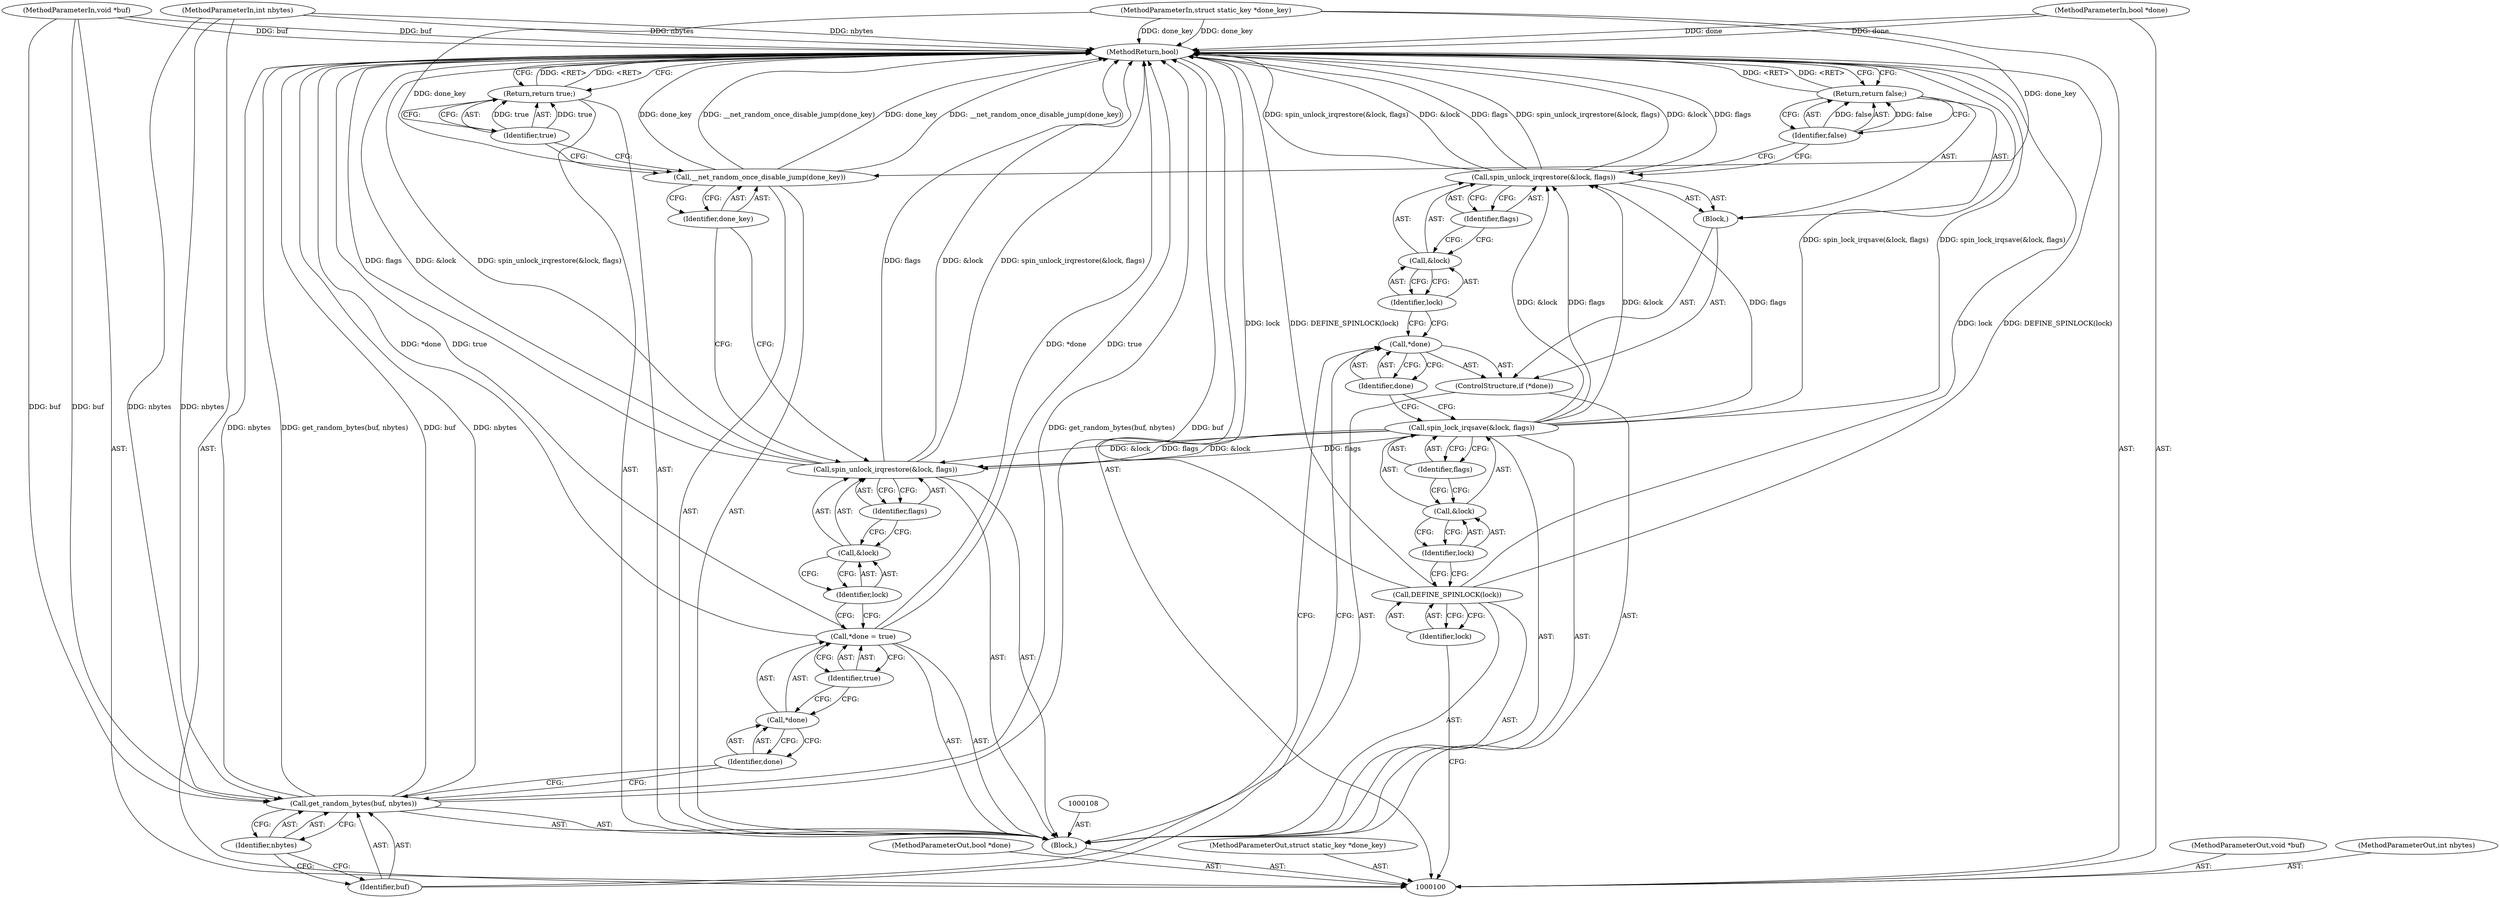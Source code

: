 digraph "1_linux_3d4405226d27b3a215e4d03cfa51f536244e5de7" {
"1000138" [label="(MethodReturn,bool)"];
"1000101" [label="(MethodParameterIn,void *buf)"];
"1000184" [label="(MethodParameterOut,void *buf)"];
"1000102" [label="(MethodParameterIn,int nbytes)"];
"1000185" [label="(MethodParameterOut,int nbytes)"];
"1000103" [label="(MethodParameterIn,bool *done)"];
"1000186" [label="(MethodParameterOut,bool *done)"];
"1000121" [label="(Return,return false;)"];
"1000122" [label="(Identifier,false)"];
"1000123" [label="(Call,get_random_bytes(buf, nbytes))"];
"1000124" [label="(Identifier,buf)"];
"1000125" [label="(Identifier,nbytes)"];
"1000129" [label="(Identifier,true)"];
"1000126" [label="(Call,*done = true)"];
"1000127" [label="(Call,*done)"];
"1000128" [label="(Identifier,done)"];
"1000130" [label="(Call,spin_unlock_irqrestore(&lock, flags))"];
"1000131" [label="(Call,&lock)"];
"1000132" [label="(Identifier,lock)"];
"1000133" [label="(Identifier,flags)"];
"1000134" [label="(Call,__net_random_once_disable_jump(done_key))"];
"1000135" [label="(Identifier,done_key)"];
"1000136" [label="(Return,return true;)"];
"1000137" [label="(Identifier,true)"];
"1000104" [label="(MethodParameterIn,struct static_key *done_key)"];
"1000187" [label="(MethodParameterOut,struct static_key *done_key)"];
"1000105" [label="(Block,)"];
"1000107" [label="(Identifier,lock)"];
"1000106" [label="(Call,DEFINE_SPINLOCK(lock))"];
"1000109" [label="(Call,spin_lock_irqsave(&lock, flags))"];
"1000110" [label="(Call,&lock)"];
"1000111" [label="(Identifier,lock)"];
"1000112" [label="(Identifier,flags)"];
"1000113" [label="(ControlStructure,if (*done))"];
"1000116" [label="(Block,)"];
"1000114" [label="(Call,*done)"];
"1000115" [label="(Identifier,done)"];
"1000117" [label="(Call,spin_unlock_irqrestore(&lock, flags))"];
"1000118" [label="(Call,&lock)"];
"1000119" [label="(Identifier,lock)"];
"1000120" [label="(Identifier,flags)"];
"1000138" -> "1000100"  [label="AST: "];
"1000138" -> "1000121"  [label="CFG: "];
"1000138" -> "1000136"  [label="CFG: "];
"1000136" -> "1000138"  [label="DDG: <RET>"];
"1000121" -> "1000138"  [label="DDG: <RET>"];
"1000117" -> "1000138"  [label="DDG: spin_unlock_irqrestore(&lock, flags)"];
"1000117" -> "1000138"  [label="DDG: &lock"];
"1000117" -> "1000138"  [label="DDG: flags"];
"1000123" -> "1000138"  [label="DDG: nbytes"];
"1000123" -> "1000138"  [label="DDG: get_random_bytes(buf, nbytes)"];
"1000123" -> "1000138"  [label="DDG: buf"];
"1000106" -> "1000138"  [label="DDG: lock"];
"1000106" -> "1000138"  [label="DDG: DEFINE_SPINLOCK(lock)"];
"1000104" -> "1000138"  [label="DDG: done_key"];
"1000126" -> "1000138"  [label="DDG: *done"];
"1000126" -> "1000138"  [label="DDG: true"];
"1000130" -> "1000138"  [label="DDG: spin_unlock_irqrestore(&lock, flags)"];
"1000130" -> "1000138"  [label="DDG: flags"];
"1000130" -> "1000138"  [label="DDG: &lock"];
"1000103" -> "1000138"  [label="DDG: done"];
"1000134" -> "1000138"  [label="DDG: __net_random_once_disable_jump(done_key)"];
"1000134" -> "1000138"  [label="DDG: done_key"];
"1000102" -> "1000138"  [label="DDG: nbytes"];
"1000101" -> "1000138"  [label="DDG: buf"];
"1000109" -> "1000138"  [label="DDG: spin_lock_irqsave(&lock, flags)"];
"1000101" -> "1000100"  [label="AST: "];
"1000101" -> "1000138"  [label="DDG: buf"];
"1000101" -> "1000123"  [label="DDG: buf"];
"1000184" -> "1000100"  [label="AST: "];
"1000102" -> "1000100"  [label="AST: "];
"1000102" -> "1000138"  [label="DDG: nbytes"];
"1000102" -> "1000123"  [label="DDG: nbytes"];
"1000185" -> "1000100"  [label="AST: "];
"1000103" -> "1000100"  [label="AST: "];
"1000103" -> "1000138"  [label="DDG: done"];
"1000186" -> "1000100"  [label="AST: "];
"1000121" -> "1000116"  [label="AST: "];
"1000121" -> "1000122"  [label="CFG: "];
"1000122" -> "1000121"  [label="AST: "];
"1000138" -> "1000121"  [label="CFG: "];
"1000121" -> "1000138"  [label="DDG: <RET>"];
"1000122" -> "1000121"  [label="DDG: false"];
"1000122" -> "1000121"  [label="AST: "];
"1000122" -> "1000117"  [label="CFG: "];
"1000121" -> "1000122"  [label="CFG: "];
"1000122" -> "1000121"  [label="DDG: false"];
"1000123" -> "1000105"  [label="AST: "];
"1000123" -> "1000125"  [label="CFG: "];
"1000124" -> "1000123"  [label="AST: "];
"1000125" -> "1000123"  [label="AST: "];
"1000128" -> "1000123"  [label="CFG: "];
"1000123" -> "1000138"  [label="DDG: nbytes"];
"1000123" -> "1000138"  [label="DDG: get_random_bytes(buf, nbytes)"];
"1000123" -> "1000138"  [label="DDG: buf"];
"1000101" -> "1000123"  [label="DDG: buf"];
"1000102" -> "1000123"  [label="DDG: nbytes"];
"1000124" -> "1000123"  [label="AST: "];
"1000124" -> "1000114"  [label="CFG: "];
"1000125" -> "1000124"  [label="CFG: "];
"1000125" -> "1000123"  [label="AST: "];
"1000125" -> "1000124"  [label="CFG: "];
"1000123" -> "1000125"  [label="CFG: "];
"1000129" -> "1000126"  [label="AST: "];
"1000129" -> "1000127"  [label="CFG: "];
"1000126" -> "1000129"  [label="CFG: "];
"1000126" -> "1000105"  [label="AST: "];
"1000126" -> "1000129"  [label="CFG: "];
"1000127" -> "1000126"  [label="AST: "];
"1000129" -> "1000126"  [label="AST: "];
"1000132" -> "1000126"  [label="CFG: "];
"1000126" -> "1000138"  [label="DDG: *done"];
"1000126" -> "1000138"  [label="DDG: true"];
"1000127" -> "1000126"  [label="AST: "];
"1000127" -> "1000128"  [label="CFG: "];
"1000128" -> "1000127"  [label="AST: "];
"1000129" -> "1000127"  [label="CFG: "];
"1000128" -> "1000127"  [label="AST: "];
"1000128" -> "1000123"  [label="CFG: "];
"1000127" -> "1000128"  [label="CFG: "];
"1000130" -> "1000105"  [label="AST: "];
"1000130" -> "1000133"  [label="CFG: "];
"1000131" -> "1000130"  [label="AST: "];
"1000133" -> "1000130"  [label="AST: "];
"1000135" -> "1000130"  [label="CFG: "];
"1000130" -> "1000138"  [label="DDG: spin_unlock_irqrestore(&lock, flags)"];
"1000130" -> "1000138"  [label="DDG: flags"];
"1000130" -> "1000138"  [label="DDG: &lock"];
"1000109" -> "1000130"  [label="DDG: &lock"];
"1000109" -> "1000130"  [label="DDG: flags"];
"1000131" -> "1000130"  [label="AST: "];
"1000131" -> "1000132"  [label="CFG: "];
"1000132" -> "1000131"  [label="AST: "];
"1000133" -> "1000131"  [label="CFG: "];
"1000132" -> "1000131"  [label="AST: "];
"1000132" -> "1000126"  [label="CFG: "];
"1000131" -> "1000132"  [label="CFG: "];
"1000133" -> "1000130"  [label="AST: "];
"1000133" -> "1000131"  [label="CFG: "];
"1000130" -> "1000133"  [label="CFG: "];
"1000134" -> "1000105"  [label="AST: "];
"1000134" -> "1000135"  [label="CFG: "];
"1000135" -> "1000134"  [label="AST: "];
"1000137" -> "1000134"  [label="CFG: "];
"1000134" -> "1000138"  [label="DDG: __net_random_once_disable_jump(done_key)"];
"1000134" -> "1000138"  [label="DDG: done_key"];
"1000104" -> "1000134"  [label="DDG: done_key"];
"1000135" -> "1000134"  [label="AST: "];
"1000135" -> "1000130"  [label="CFG: "];
"1000134" -> "1000135"  [label="CFG: "];
"1000136" -> "1000105"  [label="AST: "];
"1000136" -> "1000137"  [label="CFG: "];
"1000137" -> "1000136"  [label="AST: "];
"1000138" -> "1000136"  [label="CFG: "];
"1000136" -> "1000138"  [label="DDG: <RET>"];
"1000137" -> "1000136"  [label="DDG: true"];
"1000137" -> "1000136"  [label="AST: "];
"1000137" -> "1000134"  [label="CFG: "];
"1000136" -> "1000137"  [label="CFG: "];
"1000137" -> "1000136"  [label="DDG: true"];
"1000104" -> "1000100"  [label="AST: "];
"1000104" -> "1000138"  [label="DDG: done_key"];
"1000104" -> "1000134"  [label="DDG: done_key"];
"1000187" -> "1000100"  [label="AST: "];
"1000105" -> "1000100"  [label="AST: "];
"1000106" -> "1000105"  [label="AST: "];
"1000108" -> "1000105"  [label="AST: "];
"1000109" -> "1000105"  [label="AST: "];
"1000113" -> "1000105"  [label="AST: "];
"1000123" -> "1000105"  [label="AST: "];
"1000126" -> "1000105"  [label="AST: "];
"1000130" -> "1000105"  [label="AST: "];
"1000134" -> "1000105"  [label="AST: "];
"1000136" -> "1000105"  [label="AST: "];
"1000107" -> "1000106"  [label="AST: "];
"1000107" -> "1000100"  [label="CFG: "];
"1000106" -> "1000107"  [label="CFG: "];
"1000106" -> "1000105"  [label="AST: "];
"1000106" -> "1000107"  [label="CFG: "];
"1000107" -> "1000106"  [label="AST: "];
"1000111" -> "1000106"  [label="CFG: "];
"1000106" -> "1000138"  [label="DDG: lock"];
"1000106" -> "1000138"  [label="DDG: DEFINE_SPINLOCK(lock)"];
"1000109" -> "1000105"  [label="AST: "];
"1000109" -> "1000112"  [label="CFG: "];
"1000110" -> "1000109"  [label="AST: "];
"1000112" -> "1000109"  [label="AST: "];
"1000115" -> "1000109"  [label="CFG: "];
"1000109" -> "1000138"  [label="DDG: spin_lock_irqsave(&lock, flags)"];
"1000109" -> "1000117"  [label="DDG: &lock"];
"1000109" -> "1000117"  [label="DDG: flags"];
"1000109" -> "1000130"  [label="DDG: &lock"];
"1000109" -> "1000130"  [label="DDG: flags"];
"1000110" -> "1000109"  [label="AST: "];
"1000110" -> "1000111"  [label="CFG: "];
"1000111" -> "1000110"  [label="AST: "];
"1000112" -> "1000110"  [label="CFG: "];
"1000111" -> "1000110"  [label="AST: "];
"1000111" -> "1000106"  [label="CFG: "];
"1000110" -> "1000111"  [label="CFG: "];
"1000112" -> "1000109"  [label="AST: "];
"1000112" -> "1000110"  [label="CFG: "];
"1000109" -> "1000112"  [label="CFG: "];
"1000113" -> "1000105"  [label="AST: "];
"1000114" -> "1000113"  [label="AST: "];
"1000116" -> "1000113"  [label="AST: "];
"1000116" -> "1000113"  [label="AST: "];
"1000117" -> "1000116"  [label="AST: "];
"1000121" -> "1000116"  [label="AST: "];
"1000114" -> "1000113"  [label="AST: "];
"1000114" -> "1000115"  [label="CFG: "];
"1000115" -> "1000114"  [label="AST: "];
"1000119" -> "1000114"  [label="CFG: "];
"1000124" -> "1000114"  [label="CFG: "];
"1000115" -> "1000114"  [label="AST: "];
"1000115" -> "1000109"  [label="CFG: "];
"1000114" -> "1000115"  [label="CFG: "];
"1000117" -> "1000116"  [label="AST: "];
"1000117" -> "1000120"  [label="CFG: "];
"1000118" -> "1000117"  [label="AST: "];
"1000120" -> "1000117"  [label="AST: "];
"1000122" -> "1000117"  [label="CFG: "];
"1000117" -> "1000138"  [label="DDG: spin_unlock_irqrestore(&lock, flags)"];
"1000117" -> "1000138"  [label="DDG: &lock"];
"1000117" -> "1000138"  [label="DDG: flags"];
"1000109" -> "1000117"  [label="DDG: &lock"];
"1000109" -> "1000117"  [label="DDG: flags"];
"1000118" -> "1000117"  [label="AST: "];
"1000118" -> "1000119"  [label="CFG: "];
"1000119" -> "1000118"  [label="AST: "];
"1000120" -> "1000118"  [label="CFG: "];
"1000119" -> "1000118"  [label="AST: "];
"1000119" -> "1000114"  [label="CFG: "];
"1000118" -> "1000119"  [label="CFG: "];
"1000120" -> "1000117"  [label="AST: "];
"1000120" -> "1000118"  [label="CFG: "];
"1000117" -> "1000120"  [label="CFG: "];
}
